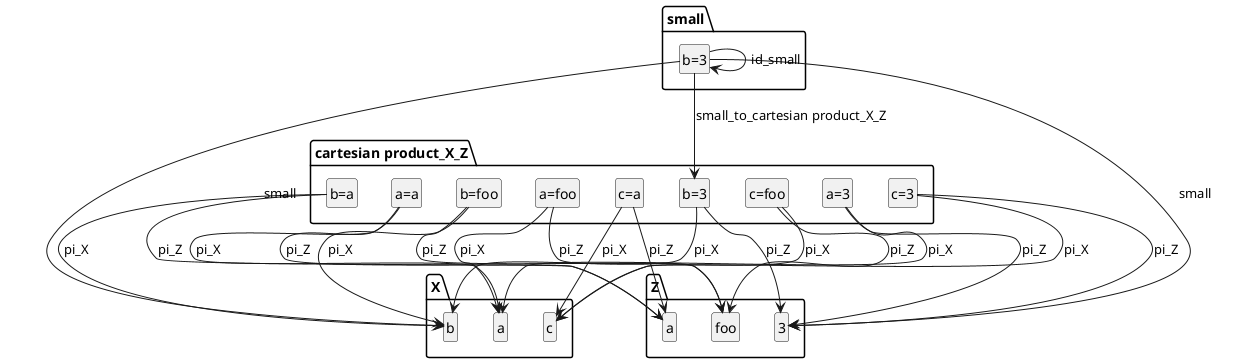 @startuml
skinparam shadowing false
hide members
hide circle
class "X.a"
class "X.b"
class "X.c"
class "Z.a"
class "Z.3"
class "Z.foo"
class "small.b=3"

"cartesian product_X_Z.a=a" --> "X.a" : "pi_X"
"cartesian product_X_Z.a=3" --> "X.a" : "pi_X"
"cartesian product_X_Z.a=foo" --> "X.a" : "pi_X"
"cartesian product_X_Z.b=a" --> "X.b" : "pi_X"
"cartesian product_X_Z.b=3" --> "X.b" : "pi_X"
"cartesian product_X_Z.b=foo" --> "X.b" : "pi_X"
"cartesian product_X_Z.c=a" --> "X.c" : "pi_X"
"cartesian product_X_Z.c=3" --> "X.c" : "pi_X"
"cartesian product_X_Z.c=foo" --> "X.c" : "pi_X"
"cartesian product_X_Z.a=a" --> "Z.a" : "pi_Z"
"cartesian product_X_Z.a=3" --> "Z.3" : "pi_Z"
"cartesian product_X_Z.a=foo" --> "Z.foo" : "pi_Z"
"cartesian product_X_Z.b=a" --> "Z.a" : "pi_Z"
"cartesian product_X_Z.b=3" --> "Z.3" : "pi_Z"
"cartesian product_X_Z.b=foo" --> "Z.foo" : "pi_Z"
"cartesian product_X_Z.c=a" --> "Z.a" : "pi_Z"
"cartesian product_X_Z.c=3" --> "Z.3" : "pi_Z"
"cartesian product_X_Z.c=foo" --> "Z.foo" : "pi_Z"
"small.b=3" --> "X.b" : "small"
"small.b=3" --> "Z.3" : "small"
"small.b=3" --> "cartesian product_X_Z.b=3" : "small_to_cartesian product_X_Z"
"small.b=3" --> "small.b=3" : "id_small"
@enduml
